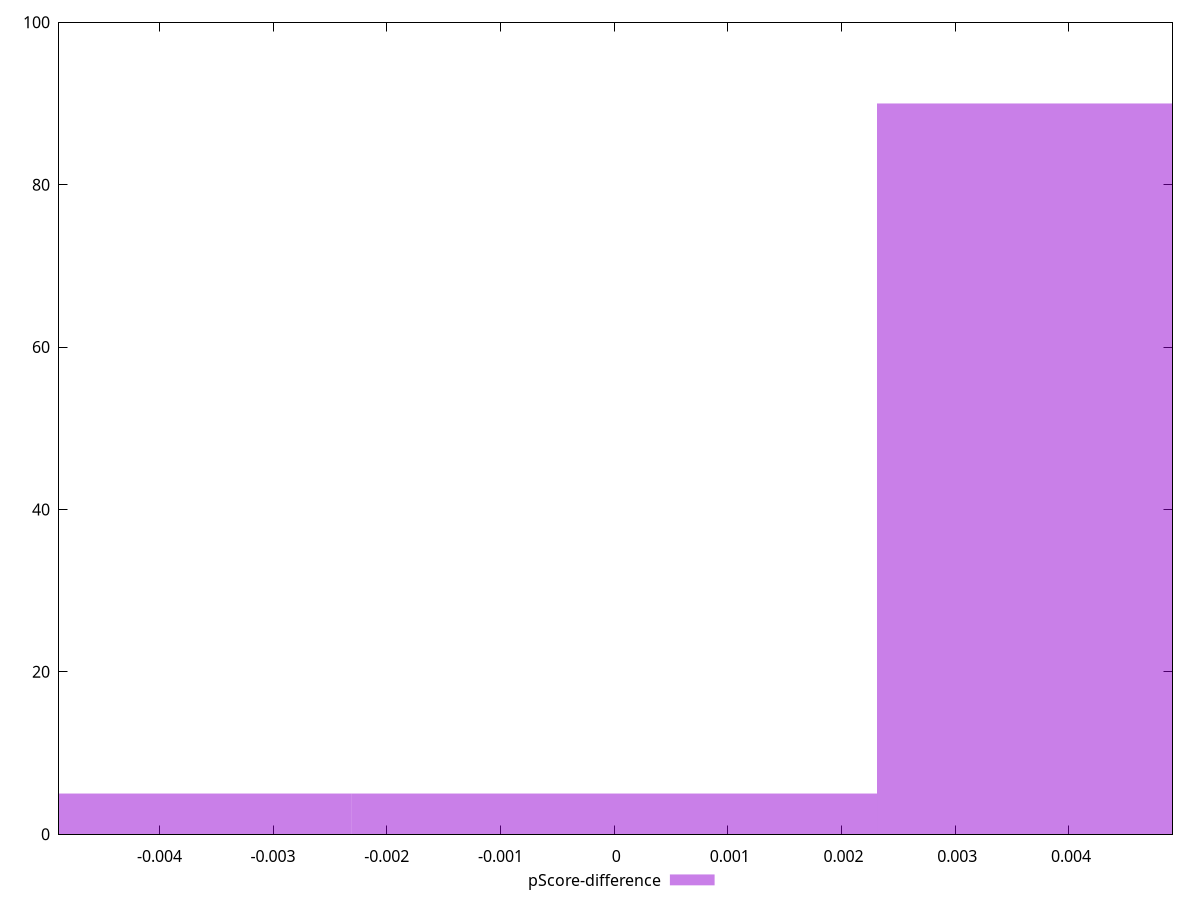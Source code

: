 reset

$pScoreDifference <<EOF
0.0046242610755055 90
0 5
-0.0046242610755055 5
EOF

set key outside below
set boxwidth 0.0046242610755055
set xrange [-0.004883147088297651:0.004911334870355184]
set yrange [0:100]
set trange [0:100]
set style fill transparent solid 0.5 noborder
set terminal svg size 640, 490 enhanced background rgb 'white'
set output "report_00015_2021-02-09T16-11-33.973Z/cumulative-layout-shift/samples/pages+cached+noadtech/pScore-difference/histogram.svg"

plot $pScoreDifference title "pScore-difference" with boxes

reset
